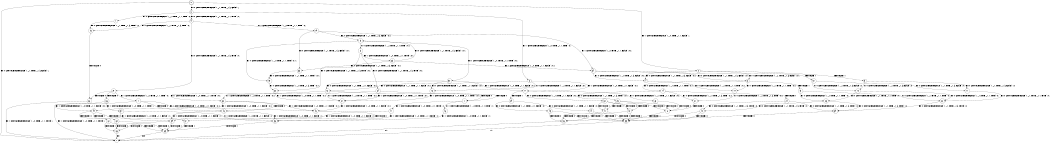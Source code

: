 digraph BCG {
size = "7, 10.5";
center = TRUE;
node [shape = circle];
0 [peripheries = 2];
0 -> 1 [label = "EX !0 !ATOMIC_EXCH_BRANCH (1, +1, TRUE, +1, 3, FALSE) !::"];
0 -> 2 [label = "EX !1 !ATOMIC_EXCH_BRANCH (1, +0, TRUE, +1, 1, FALSE) !::"];
0 -> 3 [label = "EX !0 !ATOMIC_EXCH_BRANCH (1, +1, TRUE, +1, 3, FALSE) !::"];
2 -> 4 [label = "EX !0 !ATOMIC_EXCH_BRANCH (1, +1, TRUE, +1, 3, FALSE) !:0:1:"];
2 -> 5 [label = "TERMINATE !1"];
2 -> 6 [label = "EX !0 !ATOMIC_EXCH_BRANCH (1, +1, TRUE, +1, 3, FALSE) !:0:1:"];
3 -> 7 [label = "EX !0 !ATOMIC_EXCH_BRANCH (1, +1, TRUE, +1, 1, TRUE) !:0:"];
3 -> 8 [label = "EX !1 !ATOMIC_EXCH_BRANCH (1, +0, TRUE, +1, 1, TRUE) !:0:"];
3 -> 9 [label = "EX !0 !ATOMIC_EXCH_BRANCH (1, +1, TRUE, +1, 1, TRUE) !:0:"];
4 -> 10 [label = "EX !0 !ATOMIC_EXCH_BRANCH (1, +1, TRUE, +1, 1, TRUE) !:0:1:"];
5 -> 11 [label = "EX !0 !ATOMIC_EXCH_BRANCH (1, +1, TRUE, +1, 3, FALSE) !:0:"];
5 -> 12 [label = "EX !0 !ATOMIC_EXCH_BRANCH (1, +1, TRUE, +1, 3, FALSE) !:0:"];
6 -> 10 [label = "EX !0 !ATOMIC_EXCH_BRANCH (1, +1, TRUE, +1, 1, TRUE) !:0:1:"];
6 -> 13 [label = "TERMINATE !1"];
6 -> 14 [label = "EX !0 !ATOMIC_EXCH_BRANCH (1, +1, TRUE, +1, 1, TRUE) !:0:1:"];
7 -> 15 [label = "EX !0 !ATOMIC_EXCH_BRANCH (1, +1, TRUE, +1, 3, TRUE) !:0:"];
8 -> 16 [label = "EX !0 !ATOMIC_EXCH_BRANCH (1, +1, TRUE, +1, 1, FALSE) !:0:1:"];
8 -> 17 [label = "EX !1 !ATOMIC_EXCH_BRANCH (1, +0, TRUE, +1, 1, FALSE) !:0:1:"];
8 -> 18 [label = "EX !0 !ATOMIC_EXCH_BRANCH (1, +1, TRUE, +1, 1, FALSE) !:0:1:"];
9 -> 15 [label = "EX !0 !ATOMIC_EXCH_BRANCH (1, +1, TRUE, +1, 3, TRUE) !:0:"];
9 -> 19 [label = "EX !1 !ATOMIC_EXCH_BRANCH (1, +0, TRUE, +1, 1, TRUE) !:0:"];
9 -> 20 [label = "EX !0 !ATOMIC_EXCH_BRANCH (1, +1, TRUE, +1, 3, TRUE) !:0:"];
10 -> 21 [label = "EX !0 !ATOMIC_EXCH_BRANCH (1, +1, TRUE, +1, 3, TRUE) !:0:1:"];
11 -> 22 [label = "EX !0 !ATOMIC_EXCH_BRANCH (1, +1, TRUE, +1, 1, TRUE) !:0:"];
12 -> 22 [label = "EX !0 !ATOMIC_EXCH_BRANCH (1, +1, TRUE, +1, 1, TRUE) !:0:"];
12 -> 23 [label = "EX !0 !ATOMIC_EXCH_BRANCH (1, +1, TRUE, +1, 1, TRUE) !:0:"];
13 -> 22 [label = "EX !0 !ATOMIC_EXCH_BRANCH (1, +1, TRUE, +1, 1, TRUE) !:0:"];
13 -> 23 [label = "EX !0 !ATOMIC_EXCH_BRANCH (1, +1, TRUE, +1, 1, TRUE) !:0:"];
14 -> 21 [label = "EX !0 !ATOMIC_EXCH_BRANCH (1, +1, TRUE, +1, 3, TRUE) !:0:1:"];
14 -> 24 [label = "TERMINATE !1"];
14 -> 25 [label = "EX !0 !ATOMIC_EXCH_BRANCH (1, +1, TRUE, +1, 3, TRUE) !:0:1:"];
15 -> 26 [label = "TERMINATE !0"];
16 -> 27 [label = "EX !1 !ATOMIC_EXCH_BRANCH (1, +0, TRUE, +1, 1, TRUE) !:0:1:"];
17 -> 28 [label = "EX !0 !ATOMIC_EXCH_BRANCH (1, +1, TRUE, +1, 1, FALSE) !:0:1:"];
17 -> 29 [label = "TERMINATE !1"];
17 -> 30 [label = "EX !0 !ATOMIC_EXCH_BRANCH (1, +1, TRUE, +1, 1, FALSE) !:0:1:"];
18 -> 27 [label = "EX !1 !ATOMIC_EXCH_BRANCH (1, +0, TRUE, +1, 1, TRUE) !:0:1:"];
18 -> 31 [label = "TERMINATE !0"];
18 -> 32 [label = "EX !1 !ATOMIC_EXCH_BRANCH (1, +0, TRUE, +1, 1, TRUE) !:0:1:"];
19 -> 33 [label = "EX !0 !ATOMIC_EXCH_BRANCH (1, +1, TRUE, +1, 3, FALSE) !:0:1:"];
19 -> 34 [label = "EX !1 !ATOMIC_EXCH_BRANCH (1, +0, TRUE, +1, 1, FALSE) !:0:1:"];
19 -> 35 [label = "EX !0 !ATOMIC_EXCH_BRANCH (1, +1, TRUE, +1, 3, FALSE) !:0:1:"];
20 -> 26 [label = "TERMINATE !0"];
20 -> 36 [label = "TERMINATE !0"];
20 -> 37 [label = "EX !1 !ATOMIC_EXCH_BRANCH (1, +0, TRUE, +1, 1, TRUE) !:0:"];
21 -> 38 [label = "TERMINATE !0"];
22 -> 39 [label = "EX !0 !ATOMIC_EXCH_BRANCH (1, +1, TRUE, +1, 3, TRUE) !:0:"];
23 -> 39 [label = "EX !0 !ATOMIC_EXCH_BRANCH (1, +1, TRUE, +1, 3, TRUE) !:0:"];
23 -> 40 [label = "EX !0 !ATOMIC_EXCH_BRANCH (1, +1, TRUE, +1, 3, TRUE) !:0:"];
24 -> 39 [label = "EX !0 !ATOMIC_EXCH_BRANCH (1, +1, TRUE, +1, 3, TRUE) !:0:"];
24 -> 40 [label = "EX !0 !ATOMIC_EXCH_BRANCH (1, +1, TRUE, +1, 3, TRUE) !:0:"];
25 -> 38 [label = "TERMINATE !0"];
25 -> 41 [label = "TERMINATE !1"];
25 -> 42 [label = "TERMINATE !0"];
26 -> 1 [label = "EX !1 !ATOMIC_EXCH_BRANCH (1, +0, TRUE, +1, 1, TRUE) !::"];
27 -> 43 [label = "EX !1 !ATOMIC_EXCH_BRANCH (1, +0, TRUE, +1, 1, FALSE) !:0:1:"];
28 -> 38 [label = "TERMINATE !0"];
29 -> 44 [label = "EX !0 !ATOMIC_EXCH_BRANCH (1, +1, TRUE, +1, 1, FALSE) !:0:"];
29 -> 45 [label = "EX !0 !ATOMIC_EXCH_BRANCH (1, +1, TRUE, +1, 1, FALSE) !:0:"];
30 -> 38 [label = "TERMINATE !0"];
30 -> 41 [label = "TERMINATE !1"];
30 -> 42 [label = "TERMINATE !0"];
31 -> 46 [label = "EX !1 !ATOMIC_EXCH_BRANCH (1, +0, TRUE, +1, 1, TRUE) !:1:"];
31 -> 47 [label = "EX !1 !ATOMIC_EXCH_BRANCH (1, +0, TRUE, +1, 1, TRUE) !:1:"];
32 -> 43 [label = "EX !1 !ATOMIC_EXCH_BRANCH (1, +0, TRUE, +1, 1, FALSE) !:0:1:"];
32 -> 48 [label = "TERMINATE !0"];
32 -> 49 [label = "EX !1 !ATOMIC_EXCH_BRANCH (1, +0, TRUE, +1, 1, FALSE) !:0:1:"];
33 -> 50 [label = "EX !0 !ATOMIC_EXCH_BRANCH (1, +1, TRUE, +1, 1, TRUE) !:0:1:"];
34 -> 4 [label = "EX !0 !ATOMIC_EXCH_BRANCH (1, +1, TRUE, +1, 3, FALSE) !:0:1:"];
34 -> 51 [label = "TERMINATE !1"];
34 -> 6 [label = "EX !0 !ATOMIC_EXCH_BRANCH (1, +1, TRUE, +1, 3, FALSE) !:0:1:"];
35 -> 50 [label = "EX !0 !ATOMIC_EXCH_BRANCH (1, +1, TRUE, +1, 1, TRUE) !:0:1:"];
35 -> 52 [label = "EX !1 !ATOMIC_EXCH_BRANCH (1, +0, TRUE, +1, 1, TRUE) !:0:1:"];
35 -> 53 [label = "EX !0 !ATOMIC_EXCH_BRANCH (1, +1, TRUE, +1, 1, TRUE) !:0:1:"];
36 -> 1 [label = "EX !1 !ATOMIC_EXCH_BRANCH (1, +0, TRUE, +1, 1, TRUE) !::"];
36 -> 54 [label = "EX !1 !ATOMIC_EXCH_BRANCH (1, +0, TRUE, +1, 1, TRUE) !::"];
37 -> 43 [label = "EX !1 !ATOMIC_EXCH_BRANCH (1, +0, TRUE, +1, 1, FALSE) !:0:1:"];
37 -> 48 [label = "TERMINATE !0"];
37 -> 49 [label = "EX !1 !ATOMIC_EXCH_BRANCH (1, +0, TRUE, +1, 1, FALSE) !:0:1:"];
38 -> 55 [label = "TERMINATE !1"];
39 -> 55 [label = "TERMINATE !0"];
40 -> 55 [label = "TERMINATE !0"];
40 -> 56 [label = "TERMINATE !0"];
41 -> 55 [label = "TERMINATE !0"];
41 -> 56 [label = "TERMINATE !0"];
42 -> 55 [label = "TERMINATE !1"];
42 -> 56 [label = "TERMINATE !1"];
43 -> 57 [label = "TERMINATE !0"];
44 -> 55 [label = "TERMINATE !0"];
45 -> 55 [label = "TERMINATE !0"];
45 -> 56 [label = "TERMINATE !0"];
46 -> 58 [label = "EX !1 !ATOMIC_EXCH_BRANCH (1, +0, TRUE, +1, 1, FALSE) !:1:"];
47 -> 58 [label = "EX !1 !ATOMIC_EXCH_BRANCH (1, +0, TRUE, +1, 1, FALSE) !:1:"];
47 -> 59 [label = "EX !1 !ATOMIC_EXCH_BRANCH (1, +0, TRUE, +1, 1, FALSE) !:1:"];
48 -> 58 [label = "EX !1 !ATOMIC_EXCH_BRANCH (1, +0, TRUE, +1, 1, FALSE) !:1:"];
48 -> 59 [label = "EX !1 !ATOMIC_EXCH_BRANCH (1, +0, TRUE, +1, 1, FALSE) !:1:"];
49 -> 57 [label = "TERMINATE !0"];
49 -> 60 [label = "TERMINATE !1"];
49 -> 61 [label = "TERMINATE !0"];
50 -> 62 [label = "EX !0 !ATOMIC_EXCH_BRANCH (1, +1, TRUE, +1, 3, TRUE) !:0:1:"];
51 -> 11 [label = "EX !0 !ATOMIC_EXCH_BRANCH (1, +1, TRUE, +1, 3, FALSE) !:0:"];
51 -> 12 [label = "EX !0 !ATOMIC_EXCH_BRANCH (1, +1, TRUE, +1, 3, FALSE) !:0:"];
52 -> 16 [label = "EX !0 !ATOMIC_EXCH_BRANCH (1, +1, TRUE, +1, 1, FALSE) !:0:1:"];
52 -> 17 [label = "EX !1 !ATOMIC_EXCH_BRANCH (1, +0, TRUE, +1, 1, FALSE) !:0:1:"];
52 -> 18 [label = "EX !0 !ATOMIC_EXCH_BRANCH (1, +1, TRUE, +1, 1, FALSE) !:0:1:"];
53 -> 62 [label = "EX !0 !ATOMIC_EXCH_BRANCH (1, +1, TRUE, +1, 3, TRUE) !:0:1:"];
53 -> 63 [label = "EX !1 !ATOMIC_EXCH_BRANCH (1, +0, TRUE, +1, 1, TRUE) !:0:1:"];
53 -> 64 [label = "EX !0 !ATOMIC_EXCH_BRANCH (1, +1, TRUE, +1, 3, TRUE) !:0:1:"];
54 -> 58 [label = "EX !1 !ATOMIC_EXCH_BRANCH (1, +0, TRUE, +1, 1, FALSE) !:1:"];
54 -> 59 [label = "EX !1 !ATOMIC_EXCH_BRANCH (1, +0, TRUE, +1, 1, FALSE) !:1:"];
55 -> 1 [label = "exit"];
56 -> 1 [label = "exit"];
57 -> 65 [label = "TERMINATE !1"];
58 -> 65 [label = "TERMINATE !1"];
59 -> 65 [label = "TERMINATE !1"];
59 -> 66 [label = "TERMINATE !1"];
60 -> 65 [label = "TERMINATE !0"];
60 -> 66 [label = "TERMINATE !0"];
61 -> 65 [label = "TERMINATE !1"];
61 -> 66 [label = "TERMINATE !1"];
62 -> 27 [label = "EX !1 !ATOMIC_EXCH_BRANCH (1, +0, TRUE, +1, 1, TRUE) !:0:1:"];
63 -> 33 [label = "EX !0 !ATOMIC_EXCH_BRANCH (1, +1, TRUE, +1, 3, FALSE) !:0:1:"];
63 -> 34 [label = "EX !1 !ATOMIC_EXCH_BRANCH (1, +0, TRUE, +1, 1, FALSE) !:0:1:"];
63 -> 35 [label = "EX !0 !ATOMIC_EXCH_BRANCH (1, +1, TRUE, +1, 3, FALSE) !:0:1:"];
64 -> 27 [label = "EX !1 !ATOMIC_EXCH_BRANCH (1, +0, TRUE, +1, 1, TRUE) !:0:1:"];
64 -> 31 [label = "TERMINATE !0"];
64 -> 32 [label = "EX !1 !ATOMIC_EXCH_BRANCH (1, +0, TRUE, +1, 1, TRUE) !:0:1:"];
65 -> 1 [label = "exit"];
66 -> 1 [label = "exit"];
}
